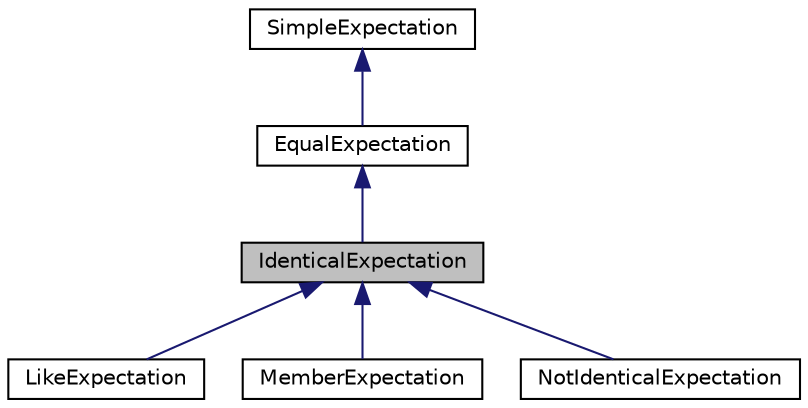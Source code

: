 digraph "IdenticalExpectation"
{
  edge [fontname="Helvetica",fontsize="10",labelfontname="Helvetica",labelfontsize="10"];
  node [fontname="Helvetica",fontsize="10",shape=record];
  Node1 [label="IdenticalExpectation",height=0.2,width=0.4,color="black", fillcolor="grey75", style="filled" fontcolor="black"];
  Node2 -> Node1 [dir="back",color="midnightblue",fontsize="10",style="solid",fontname="Helvetica"];
  Node2 [label="EqualExpectation",height=0.2,width=0.4,color="black", fillcolor="white", style="filled",URL="$class_equal_expectation.html"];
  Node3 -> Node2 [dir="back",color="midnightblue",fontsize="10",style="solid",fontname="Helvetica"];
  Node3 [label="SimpleExpectation",height=0.2,width=0.4,color="black", fillcolor="white", style="filled",URL="$class_simple_expectation.html"];
  Node1 -> Node4 [dir="back",color="midnightblue",fontsize="10",style="solid",fontname="Helvetica"];
  Node4 [label="LikeExpectation",height=0.2,width=0.4,color="black", fillcolor="white", style="filled",URL="$class_like_expectation.html"];
  Node1 -> Node5 [dir="back",color="midnightblue",fontsize="10",style="solid",fontname="Helvetica"];
  Node5 [label="MemberExpectation",height=0.2,width=0.4,color="black", fillcolor="white", style="filled",URL="$class_member_expectation.html"];
  Node1 -> Node6 [dir="back",color="midnightblue",fontsize="10",style="solid",fontname="Helvetica"];
  Node6 [label="NotIdenticalExpectation",height=0.2,width=0.4,color="black", fillcolor="white", style="filled",URL="$class_not_identical_expectation.html"];
}

